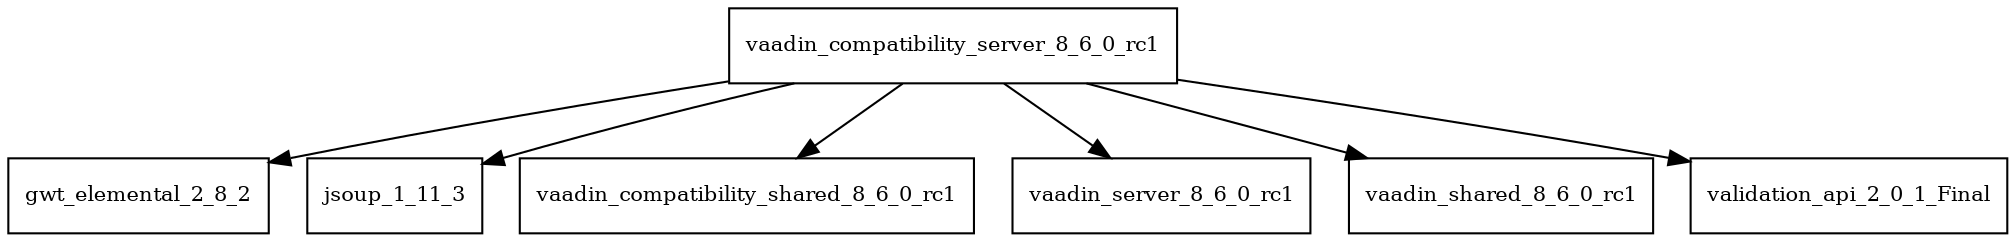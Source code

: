 digraph vaadin_compatibility_server_8_6_0_rc1_dependencies {
  node [shape = box, fontsize=10.0];
  vaadin_compatibility_server_8_6_0_rc1 -> gwt_elemental_2_8_2;
  vaadin_compatibility_server_8_6_0_rc1 -> jsoup_1_11_3;
  vaadin_compatibility_server_8_6_0_rc1 -> vaadin_compatibility_shared_8_6_0_rc1;
  vaadin_compatibility_server_8_6_0_rc1 -> vaadin_server_8_6_0_rc1;
  vaadin_compatibility_server_8_6_0_rc1 -> vaadin_shared_8_6_0_rc1;
  vaadin_compatibility_server_8_6_0_rc1 -> validation_api_2_0_1_Final;
}
